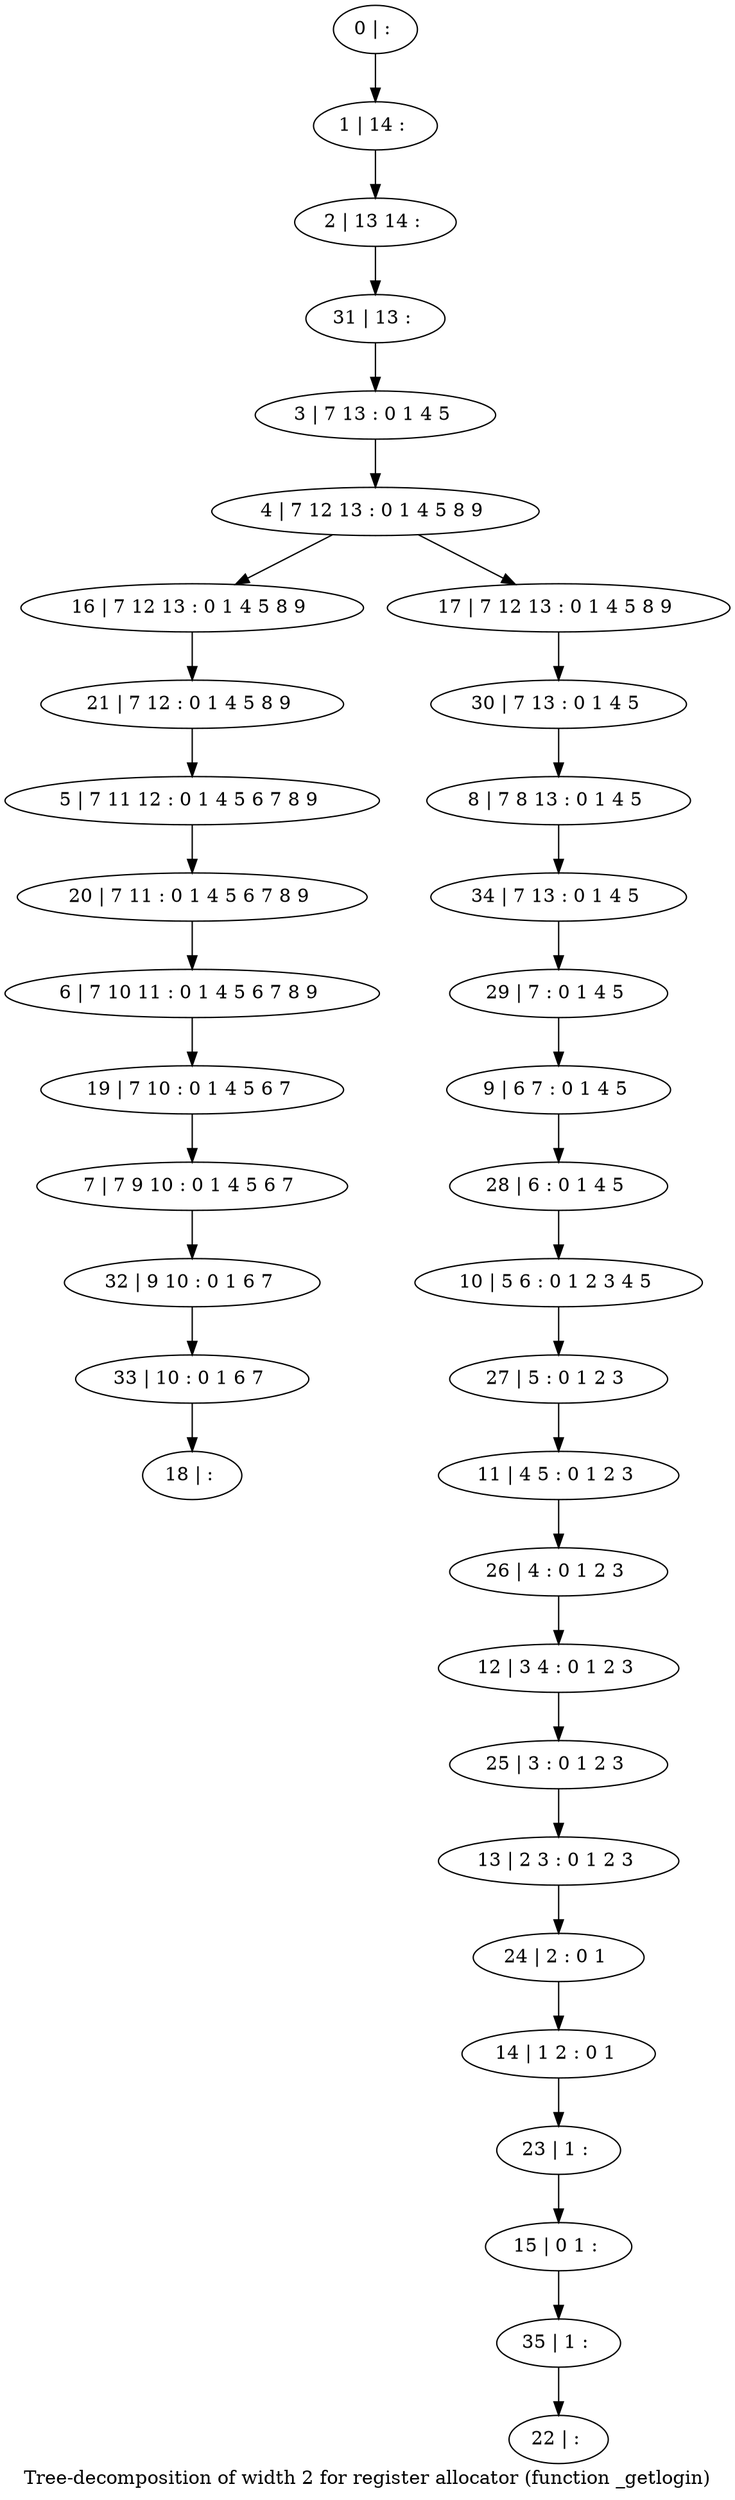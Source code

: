 digraph G {
graph [label="Tree-decomposition of width 2 for register allocator (function _getlogin)"]
0[label="0 | : "];
1[label="1 | 14 : "];
2[label="2 | 13 14 : "];
3[label="3 | 7 13 : 0 1 4 5 "];
4[label="4 | 7 12 13 : 0 1 4 5 8 9 "];
5[label="5 | 7 11 12 : 0 1 4 5 6 7 8 9 "];
6[label="6 | 7 10 11 : 0 1 4 5 6 7 8 9 "];
7[label="7 | 7 9 10 : 0 1 4 5 6 7 "];
8[label="8 | 7 8 13 : 0 1 4 5 "];
9[label="9 | 6 7 : 0 1 4 5 "];
10[label="10 | 5 6 : 0 1 2 3 4 5 "];
11[label="11 | 4 5 : 0 1 2 3 "];
12[label="12 | 3 4 : 0 1 2 3 "];
13[label="13 | 2 3 : 0 1 2 3 "];
14[label="14 | 1 2 : 0 1 "];
15[label="15 | 0 1 : "];
16[label="16 | 7 12 13 : 0 1 4 5 8 9 "];
17[label="17 | 7 12 13 : 0 1 4 5 8 9 "];
18[label="18 | : "];
19[label="19 | 7 10 : 0 1 4 5 6 7 "];
20[label="20 | 7 11 : 0 1 4 5 6 7 8 9 "];
21[label="21 | 7 12 : 0 1 4 5 8 9 "];
22[label="22 | : "];
23[label="23 | 1 : "];
24[label="24 | 2 : 0 1 "];
25[label="25 | 3 : 0 1 2 3 "];
26[label="26 | 4 : 0 1 2 3 "];
27[label="27 | 5 : 0 1 2 3 "];
28[label="28 | 6 : 0 1 4 5 "];
29[label="29 | 7 : 0 1 4 5 "];
30[label="30 | 7 13 : 0 1 4 5 "];
31[label="31 | 13 : "];
32[label="32 | 9 10 : 0 1 6 7 "];
33[label="33 | 10 : 0 1 6 7 "];
34[label="34 | 7 13 : 0 1 4 5 "];
35[label="35 | 1 : "];
0->1 ;
1->2 ;
3->4 ;
4->16 ;
4->17 ;
19->7 ;
6->19 ;
20->6 ;
5->20 ;
21->5 ;
16->21 ;
23->15 ;
14->23 ;
24->14 ;
13->24 ;
25->13 ;
12->25 ;
26->12 ;
11->26 ;
27->11 ;
10->27 ;
28->10 ;
9->28 ;
29->9 ;
30->8 ;
17->30 ;
31->3 ;
2->31 ;
7->32 ;
33->18 ;
32->33 ;
34->29 ;
8->34 ;
35->22 ;
15->35 ;
}
